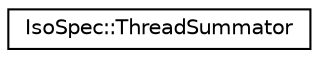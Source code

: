 digraph "Graphical Class Hierarchy"
{
  edge [fontname="Helvetica",fontsize="10",labelfontname="Helvetica",labelfontsize="10"];
  node [fontname="Helvetica",fontsize="10",shape=record];
  rankdir="LR";
  Node0 [label="IsoSpec::ThreadSummator",height=0.2,width=0.4,color="black", fillcolor="white", style="filled",URL="$class_iso_spec_1_1_thread_summator.html"];
}
